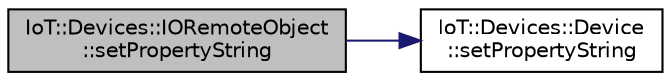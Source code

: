 digraph "IoT::Devices::IORemoteObject::setPropertyString"
{
 // LATEX_PDF_SIZE
  edge [fontname="Helvetica",fontsize="10",labelfontname="Helvetica",labelfontsize="10"];
  node [fontname="Helvetica",fontsize="10",shape=record];
  rankdir="LR";
  Node1 [label="IoT::Devices::IORemoteObject\l::setPropertyString",height=0.2,width=0.4,color="black", fillcolor="grey75", style="filled", fontcolor="black",tooltip=" "];
  Node1 -> Node2 [color="midnightblue",fontsize="10",style="solid"];
  Node2 [label="IoT::Devices::Device\l::setPropertyString",height=0.2,width=0.4,color="black", fillcolor="white", style="filled",URL="$classIoT_1_1Devices_1_1Device.html#a5010c62a7ea4d1ef6fa2914899d9809d",tooltip="Destroys the Device."];
}
